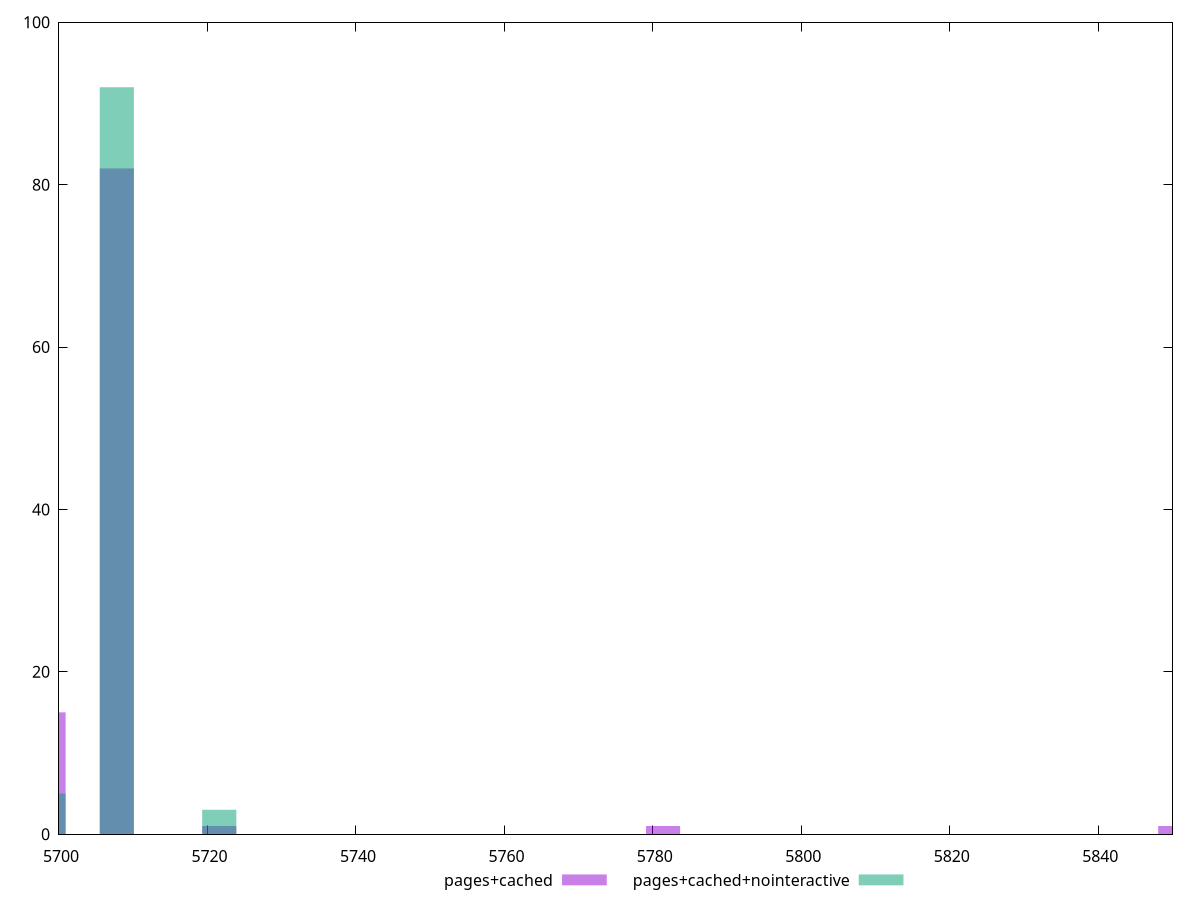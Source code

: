 reset

$pagesCached <<EOF
5850.368654913191 1
5698.590222828179 15
5781.378458510912 1
5707.788915681816 82
5721.586954962272 1
EOF

$pagesCachedNointeractive <<EOF
5707.788915681816 92
5721.586954962272 3
5698.590222828179 5
EOF

set key outside below
set boxwidth 4.599346426818546
set xrange [5700:5850]
set yrange [0:100]
set style fill transparent solid 0.5 noborder
set terminal svg size 640, 500 enhanced background rgb 'white'
set output "report_00007_2020-12-11T15:55:29.892Z/uses-text-compression/comparison/histogram/2_vs_3.svg"

plot $pagesCached title "pages+cached" with boxes, \
     $pagesCachedNointeractive title "pages+cached+nointeractive" with boxes

reset
